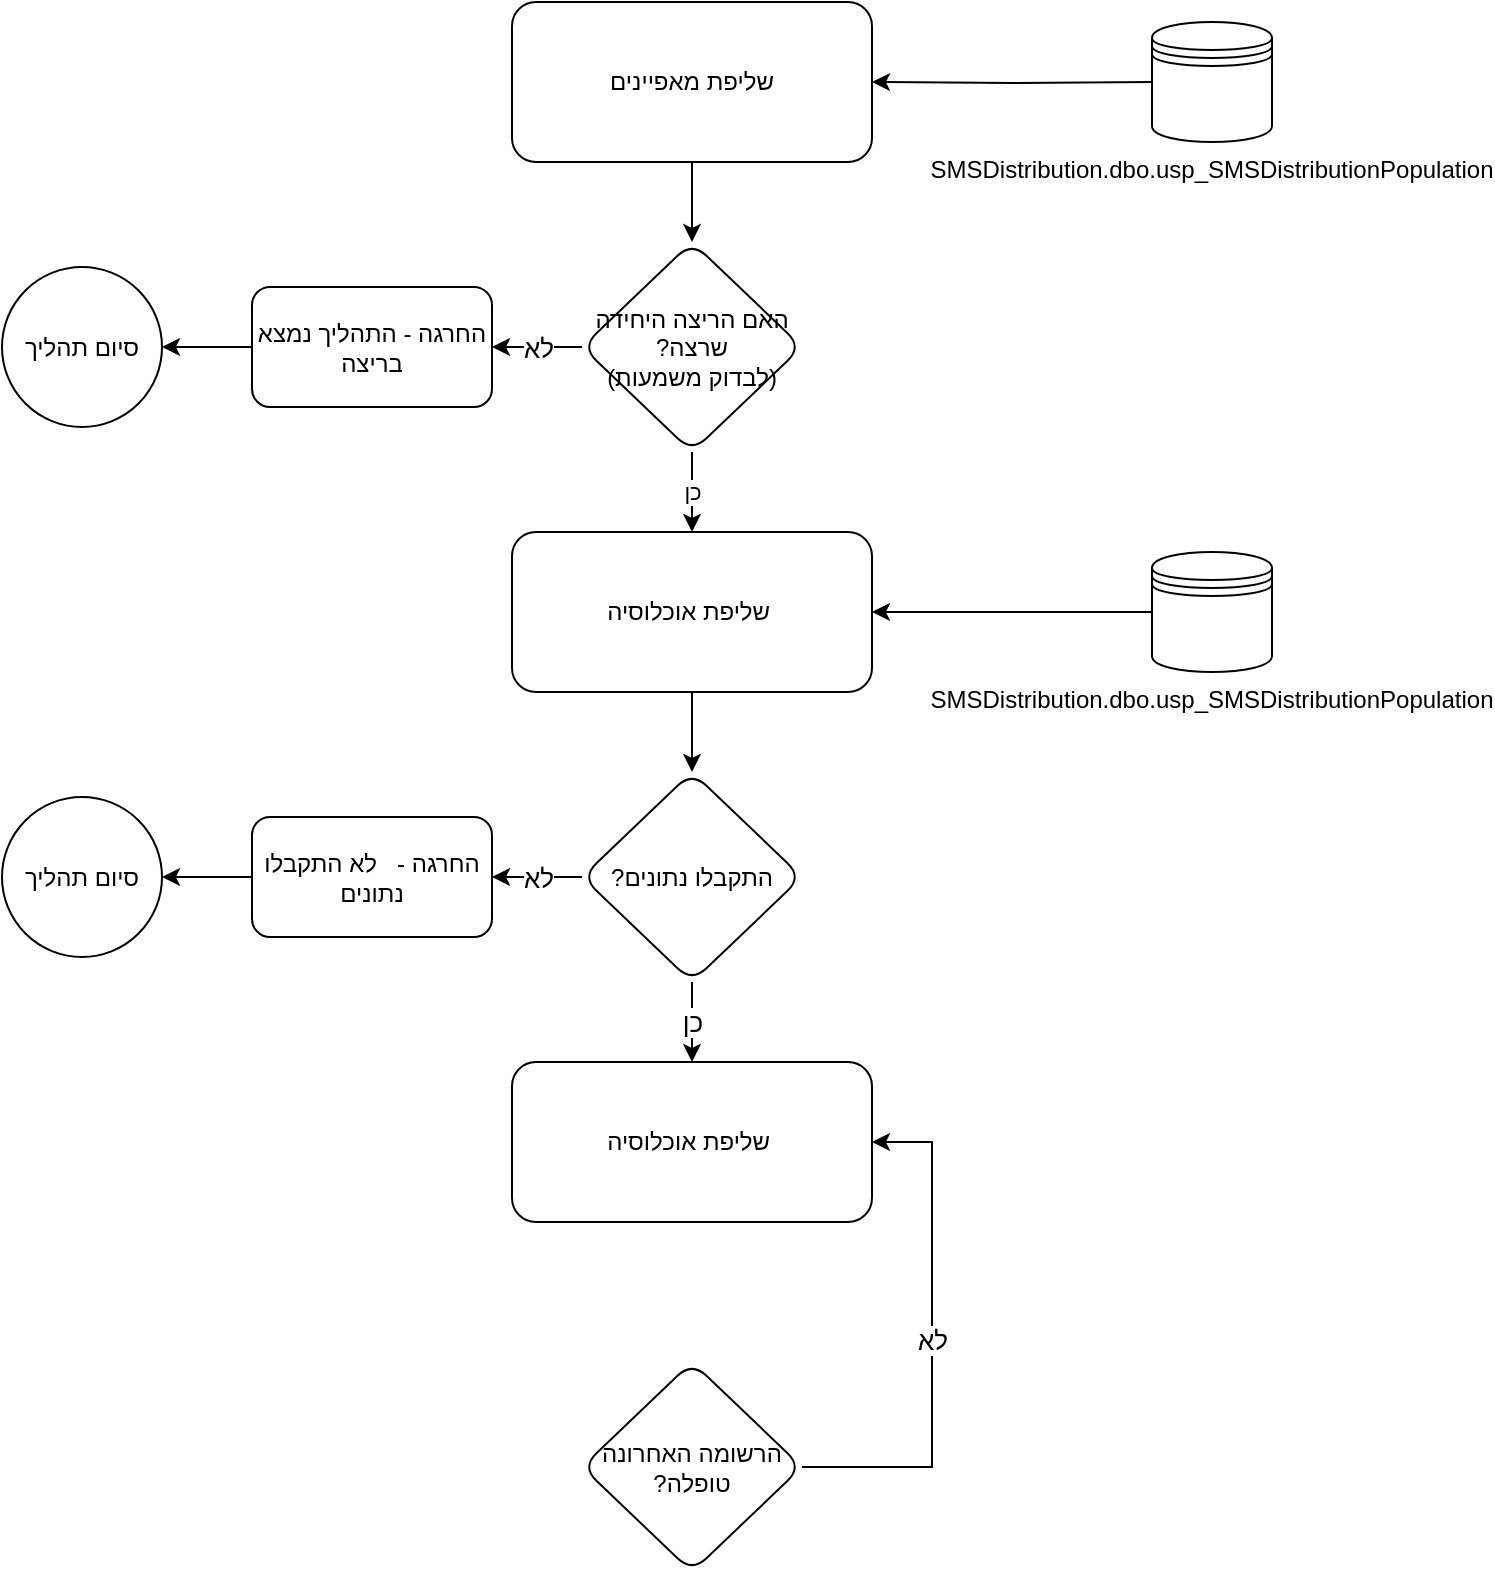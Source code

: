 <mxfile version="10.7.5" type="github"><diagram id="dpa6WO3m0XJFdGmilgg4" name="Page-1"><mxGraphModel dx="1394" dy="715" grid="1" gridSize="10" guides="1" tooltips="1" connect="1" arrows="1" fold="1" page="1" pageScale="1" pageWidth="850" pageHeight="1100" math="0" shadow="0"><root><mxCell id="0"/><mxCell id="1" parent="0"/><mxCell id="Fcd9iC4_ISc6o5NBvxgp-3" style="edgeStyle=orthogonalEdgeStyle;rounded=0;orthogonalLoop=1;jettySize=auto;html=1;exitX=0.5;exitY=1;exitDx=0;exitDy=0;entryX=0.5;entryY=0;entryDx=0;entryDy=0;" edge="1" parent="1" source="Fcd9iC4_ISc6o5NBvxgp-1" target="Fcd9iC4_ISc6o5NBvxgp-2"><mxGeometry relative="1" as="geometry"/></mxCell><UserObject label="שליפת מאפיינים&lt;br&gt;" tooltip="select &#10;    property_name,&#10;    property_value&#10;from  &#10; application_properties.dbo.properties&#10;where &#10;   process_name in('SingleProcess','SMSDistributionPopulationMulti','SMSDistributionListenerMulti','Ticket','TinyURL')&#10;order by process_name" id="Fcd9iC4_ISc6o5NBvxgp-1"><mxCell style="rounded=1;whiteSpace=wrap;html=1;" vertex="1" parent="1"><mxGeometry x="330" y="30" width="180" height="80" as="geometry"/></mxCell></UserObject><mxCell id="Fcd9iC4_ISc6o5NBvxgp-7" value="לא" style="edgeStyle=orthogonalEdgeStyle;rounded=0;orthogonalLoop=1;jettySize=auto;html=1;exitX=0;exitY=0.5;exitDx=0;exitDy=0;fontSize=13;" edge="1" parent="1" source="Fcd9iC4_ISc6o5NBvxgp-2" target="Fcd9iC4_ISc6o5NBvxgp-6"><mxGeometry relative="1" as="geometry"/></mxCell><mxCell id="Fcd9iC4_ISc6o5NBvxgp-12" value="כן" style="edgeStyle=orthogonalEdgeStyle;rounded=0;orthogonalLoop=1;jettySize=auto;html=1;exitX=0.5;exitY=1;exitDx=0;exitDy=0;entryX=0.5;entryY=0;entryDx=0;entryDy=0;" edge="1" parent="1" source="Fcd9iC4_ISc6o5NBvxgp-2" target="Fcd9iC4_ISc6o5NBvxgp-11"><mxGeometry relative="1" as="geometry"/></mxCell><UserObject label="האם הריצה היחידה שרצה?&lt;br&gt;(לבדוק משמעות)&lt;br&gt;" tooltip="isSingleProcess(singleProcessPropertiesHM,processId) == false" id="Fcd9iC4_ISc6o5NBvxgp-2"><mxCell style="rhombus;whiteSpace=wrap;html=1;rounded=1;textDirection=rtl;" vertex="1" parent="1"><mxGeometry x="365" y="150" width="110" height="105" as="geometry"/></mxCell></UserObject><mxCell id="Fcd9iC4_ISc6o5NBvxgp-4" value="סיום תהליך" style="ellipse;whiteSpace=wrap;html=1;aspect=fixed;rounded=1;" vertex="1" parent="1"><mxGeometry x="75" y="162.5" width="80" height="80" as="geometry"/></mxCell><mxCell id="Fcd9iC4_ISc6o5NBvxgp-8" style="edgeStyle=orthogonalEdgeStyle;rounded=0;orthogonalLoop=1;jettySize=auto;html=1;entryX=1;entryY=0.5;entryDx=0;entryDy=0;" edge="1" parent="1" source="Fcd9iC4_ISc6o5NBvxgp-6" target="Fcd9iC4_ISc6o5NBvxgp-4"><mxGeometry relative="1" as="geometry"/></mxCell><UserObject label="החרגה - התהליך נמצא בריצה" tooltip="throw new Exception(&quot;The process SMSDistributionPopulationImpl Multi already running&quot;)" id="Fcd9iC4_ISc6o5NBvxgp-6"><mxCell style="rounded=1;whiteSpace=wrap;html=1;" vertex="1" parent="1"><mxGeometry x="200" y="172.5" width="120" height="60" as="geometry"/></mxCell></UserObject><mxCell id="Fcd9iC4_ISc6o5NBvxgp-14" style="edgeStyle=orthogonalEdgeStyle;rounded=0;orthogonalLoop=1;jettySize=auto;html=1;exitX=0.5;exitY=1;exitDx=0;exitDy=0;" edge="1" parent="1" source="Fcd9iC4_ISc6o5NBvxgp-11" target="Fcd9iC4_ISc6o5NBvxgp-13"><mxGeometry relative="1" as="geometry"/></mxCell><UserObject label="שליפת אוכלוסיה&amp;nbsp;" tooltip="EXEC [SMSDistribution].[dbo].[usp_SMSDistributionPopulation] 30000" id="Fcd9iC4_ISc6o5NBvxgp-11"><mxCell style="rounded=1;whiteSpace=wrap;html=1;" vertex="1" parent="1"><mxGeometry x="330" y="295" width="180" height="80" as="geometry"/></mxCell></UserObject><mxCell id="Fcd9iC4_ISc6o5NBvxgp-17" value="לא" style="edgeStyle=orthogonalEdgeStyle;rounded=0;orthogonalLoop=1;jettySize=auto;html=1;exitX=0;exitY=0.5;exitDx=0;exitDy=0;entryX=1;entryY=0.5;entryDx=0;entryDy=0;fontSize=13;" edge="1" parent="1" source="Fcd9iC4_ISc6o5NBvxgp-13" target="Fcd9iC4_ISc6o5NBvxgp-15"><mxGeometry relative="1" as="geometry"/></mxCell><mxCell id="Fcd9iC4_ISc6o5NBvxgp-28" value="כן" style="edgeStyle=orthogonalEdgeStyle;rounded=0;orthogonalLoop=1;jettySize=auto;html=1;fontSize=13;" edge="1" parent="1" source="Fcd9iC4_ISc6o5NBvxgp-13" target="Fcd9iC4_ISc6o5NBvxgp-25"><mxGeometry relative="1" as="geometry"/></mxCell><UserObject label="התקבלו נתונים?" tooltip="rs == null  || !rs.next()" id="Fcd9iC4_ISc6o5NBvxgp-13"><mxCell style="rhombus;whiteSpace=wrap;html=1;rounded=1;textDirection=rtl;" vertex="1" parent="1"><mxGeometry x="365" y="415" width="110" height="105" as="geometry"/></mxCell></UserObject><mxCell id="Fcd9iC4_ISc6o5NBvxgp-18" style="edgeStyle=orthogonalEdgeStyle;rounded=0;orthogonalLoop=1;jettySize=auto;html=1;entryX=1;entryY=0.5;entryDx=0;entryDy=0;" edge="1" parent="1" source="Fcd9iC4_ISc6o5NBvxgp-15" target="Fcd9iC4_ISc6o5NBvxgp-16"><mxGeometry relative="1" as="geometry"/></mxCell><UserObject label="החרגה -&amp;nbsp; &amp;nbsp;לא התקבלו נתונים" tooltip="throw new Exception(&quot;PrepareSMSPopulationImpl Multi - pushSMSPopulationToQueue empty rs&quot;)" id="Fcd9iC4_ISc6o5NBvxgp-15"><mxCell style="rounded=1;whiteSpace=wrap;html=1;" vertex="1" parent="1"><mxGeometry x="200" y="437.5" width="120" height="60" as="geometry"/></mxCell></UserObject><mxCell id="Fcd9iC4_ISc6o5NBvxgp-16" value="סיום תהליך" style="ellipse;whiteSpace=wrap;html=1;aspect=fixed;rounded=1;" vertex="1" parent="1"><mxGeometry x="75" y="427.5" width="80" height="80" as="geometry"/></mxCell><mxCell id="Fcd9iC4_ISc6o5NBvxgp-20" style="edgeStyle=orthogonalEdgeStyle;rounded=0;orthogonalLoop=1;jettySize=auto;html=1;exitX=0;exitY=0.5;exitDx=0;exitDy=0;entryX=1;entryY=0.5;entryDx=0;entryDy=0;" edge="1" parent="1" target="Fcd9iC4_ISc6o5NBvxgp-1"><mxGeometry relative="1" as="geometry"><mxPoint x="650" y="70" as="sourcePoint"/></mxGeometry></mxCell><mxCell id="Fcd9iC4_ISc6o5NBvxgp-22" value="SMSDistribution.dbo.usp_SMSDistributionPopulation" style="shape=datastore;whiteSpace=wrap;html=1;rounded=1;labelPosition=center;verticalLabelPosition=bottom;align=center;verticalAlign=top;" vertex="1" parent="1"><mxGeometry x="650" y="40" width="60" height="60" as="geometry"/></mxCell><mxCell id="Fcd9iC4_ISc6o5NBvxgp-24" style="edgeStyle=orthogonalEdgeStyle;rounded=0;orthogonalLoop=1;jettySize=auto;html=1;exitX=0;exitY=0.5;exitDx=0;exitDy=0;entryX=1;entryY=0.5;entryDx=0;entryDy=0;" edge="1" parent="1" source="Fcd9iC4_ISc6o5NBvxgp-23" target="Fcd9iC4_ISc6o5NBvxgp-11"><mxGeometry relative="1" as="geometry"/></mxCell><mxCell id="Fcd9iC4_ISc6o5NBvxgp-23" value="SMSDistribution.dbo.usp_SMSDistributionPopulation" style="shape=datastore;whiteSpace=wrap;html=1;rounded=1;labelPosition=center;verticalLabelPosition=bottom;align=center;verticalAlign=top;" vertex="1" parent="1"><mxGeometry x="650" y="305" width="60" height="60" as="geometry"/></mxCell><UserObject label="שליפת אוכלוסיה&amp;nbsp;" tooltip="EXEC [SMSDistribution].[dbo].[usp_SMSDistributionPopulation] 30000" id="Fcd9iC4_ISc6o5NBvxgp-25"><mxCell style="rounded=1;whiteSpace=wrap;html=1;" vertex="1" parent="1"><mxGeometry x="330" y="560" width="180" height="80" as="geometry"/></mxCell></UserObject><mxCell id="Fcd9iC4_ISc6o5NBvxgp-27" value="לא" style="edgeStyle=orthogonalEdgeStyle;rounded=0;orthogonalLoop=1;jettySize=auto;html=1;entryX=1;entryY=0.5;entryDx=0;entryDy=0;exitX=1;exitY=0.5;exitDx=0;exitDy=0;fontSize=13;" edge="1" parent="1" source="Fcd9iC4_ISc6o5NBvxgp-26" target="Fcd9iC4_ISc6o5NBvxgp-25"><mxGeometry relative="1" as="geometry"><Array as="points"><mxPoint x="540" y="763"/><mxPoint x="540" y="600"/></Array></mxGeometry></mxCell><UserObject label="הרשומה האחרונה טופלה?" tooltip="rs == null  || !rs.next()" id="Fcd9iC4_ISc6o5NBvxgp-26"><mxCell style="rhombus;whiteSpace=wrap;html=1;rounded=1;textDirection=rtl;" vertex="1" parent="1"><mxGeometry x="365" y="710" width="110" height="105" as="geometry"/></mxCell></UserObject></root></mxGraphModel></diagram></mxfile>